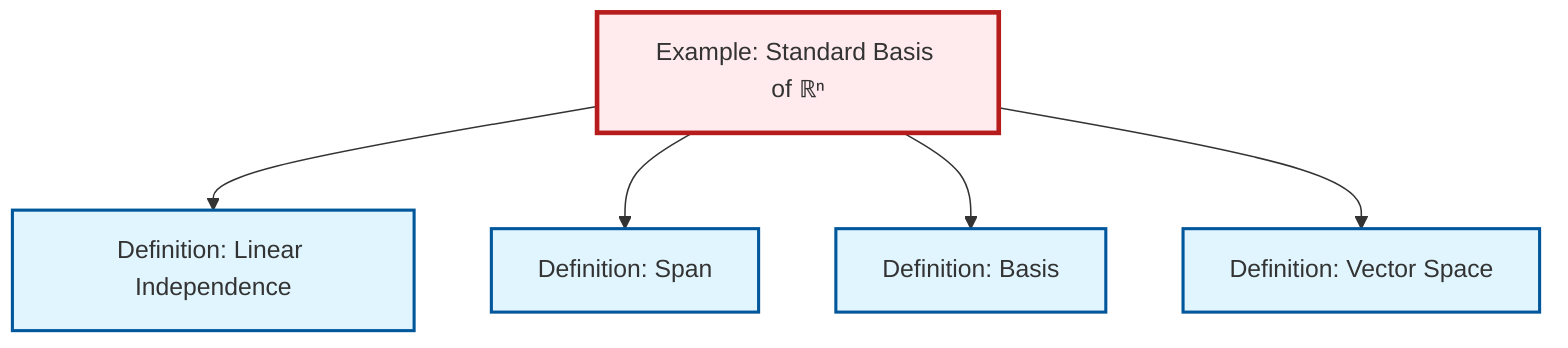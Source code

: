 graph TD
    classDef definition fill:#e1f5fe,stroke:#01579b,stroke-width:2px
    classDef theorem fill:#f3e5f5,stroke:#4a148c,stroke-width:2px
    classDef axiom fill:#fff3e0,stroke:#e65100,stroke-width:2px
    classDef example fill:#e8f5e9,stroke:#1b5e20,stroke-width:2px
    classDef current fill:#ffebee,stroke:#b71c1c,stroke-width:3px
    def-span["Definition: Span"]:::definition
    def-basis["Definition: Basis"]:::definition
    def-linear-independence["Definition: Linear Independence"]:::definition
    def-vector-space["Definition: Vector Space"]:::definition
    ex-standard-basis-rn["Example: Standard Basis of ℝⁿ"]:::example
    ex-standard-basis-rn --> def-linear-independence
    ex-standard-basis-rn --> def-span
    ex-standard-basis-rn --> def-basis
    ex-standard-basis-rn --> def-vector-space
    class ex-standard-basis-rn current